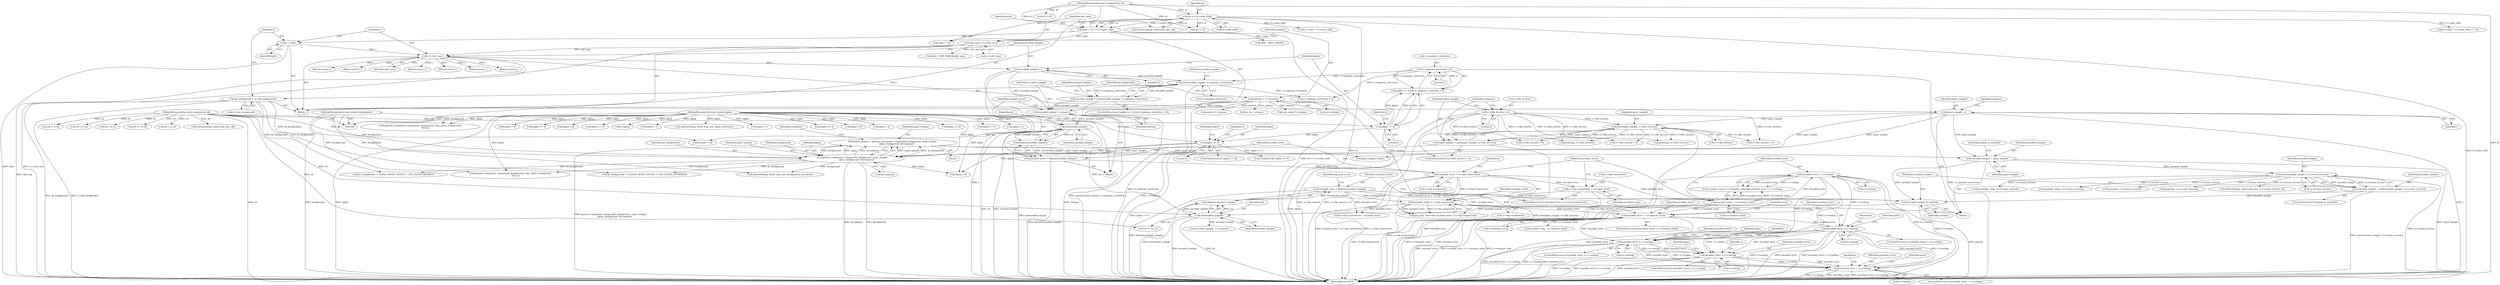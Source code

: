 digraph "0_Android_9d4853418ab2f754c2b63e091c29c5529b8b86ca_43@pointer" {
"1000985" [label="(Call,encoded_error < vi->outlog)"];
"1000865" [label="(Call,encoded_error < vi->outlog)"];
"1000424" [label="(Call,encoded_error < vi->maxout_total)"];
"1000400" [label="(Call,encoded_error = fabs(od-encoded_sample))"];
"1000402" [label="(Call,fabs(od-encoded_sample))"];
"1000403" [label="(Call,od-encoded_sample)"];
"1000164" [label="(MethodParameterIn,const unsigned int od)"];
"1000230" [label="(Call,od-encoded_sample)"];
"1000224" [label="(Call,encoded_sample *= outmax)"];
"1000183" [label="(Call,outmax = vi->outmax)"];
"1000217" [label="(Call,encoded_sample = pow(encoded_sample, vi->gamma_correction))"];
"1000219" [label="(Call,pow(encoded_sample, vi->gamma_correction))"];
"1000203" [label="(Call,encoded_sample = i)"];
"1000198" [label="(Call,i /= sbit_max)"];
"1000177" [label="(Call,sbit_max = vi->sbit_max)"];
"1000195" [label="(Call,i = isbit)"];
"1000169" [label="(Call,isbit = id >> vi->isbit_shift)"];
"1000171" [label="(Call,id >> vi->isbit_shift)"];
"1000163" [label="(MethodParameterIn,const unsigned int id)"];
"1000212" [label="(Call,vi->gamma_correction > 0)"];
"1000397" [label="(Call,encoded_sample *= outmax)"];
"1000390" [label="(Call,encoded_sample = pow(encoded_sample, vi->screen_inverse))"];
"1000392" [label="(Call,pow(encoded_sample, vi->screen_inverse))"];
"1000385" [label="(Call,encoded_sample = input_sample)"];
"1000308" [label="(Call,input_sample = gamma_component_compose(do_background, input_sample,\n            alpha, background, &tcompose))"];
"1000310" [label="(Call,gamma_component_compose(do_background, input_sample,\n            alpha, background, &tcompose))"];
"1000189" [label="(Call,do_background = vi->do_background)"];
"1000298" [label="(Call,input_sample = pow(input_sample, vi->file_inverse))"];
"1000300" [label="(Call,pow(input_sample, vi->file_inverse))"];
"1000264" [label="(Call,input_sample = i)"];
"1000293" [label="(Call,vi->file_inverse > 0)"];
"1000287" [label="(Call,alpha >= 0)"];
"1000209" [label="(Call,alpha >= 0)"];
"1000165" [label="(MethodParameterIn,const double alpha)"];
"1000166" [label="(MethodParameterIn,const double background)"];
"1000409" [label="(Call,encoded_error > vi->dp->maxerrout)"];
"1000234" [label="(Call,encoded_error > vi->dp->maxerrout)"];
"1000227" [label="(Call,encoded_error = fabs(od-encoded_sample))"];
"1000229" [label="(Call,fabs(od-encoded_sample))"];
"1000241" [label="(Call,vi->dp->maxerrout = encoded_error)"];
"1000250" [label="(Call,encoded_error < vi->maxout_total)"];
"1000431" [label="(Call,encoded_error < vi->outlog)"];
"1000255" [label="(Call,encoded_error < vi->outlog)"];
"1000657" [label="(Call,encoded_error < vi->outlog)"];
"1000423" [label="(ControlStructure,if (encoded_error < vi->maxout_total))"];
"1000219" [label="(Call,pow(encoded_sample, vi->gamma_correction))"];
"1000357" [label="(Call,do_background == ALPHA_MODE_OFFSET + PNG_ALPHA_OPTIMIZED)"];
"1000163" [label="(MethodParameterIn,const unsigned int id)"];
"1001363" [label="(Call,safecatd(msg, sizeof msg, pos, vi->screen_inverse, 2))"];
"1000191" [label="(Call,vi->do_background)"];
"1001112" [label="(Call,isbit != id)"];
"1000249" [label="(Call,encoded_error < vi->maxout_total && encoded_error < vi->outlog)"];
"1000393" [label="(Identifier,encoded_sample)"];
"1000392" [label="(Call,pow(encoded_sample, vi->screen_inverse))"];
"1000257" [label="(Call,vi->outlog)"];
"1000250" [label="(Call,encoded_error < vi->maxout_total)"];
"1000213" [label="(Call,vi->gamma_correction)"];
"1000199" [label="(Identifier,i)"];
"1000232" [label="(Identifier,encoded_sample)"];
"1000266" [label="(Identifier,i)"];
"1001591" [label="(Return,return i;)"];
"1000179" [label="(Call,vi->sbit_max)"];
"1000394" [label="(Call,vi->screen_inverse)"];
"1000297" [label="(Literal,0)"];
"1000229" [label="(Call,fabs(od-encoded_sample))"];
"1000656" [label="(ControlStructure,if (encoded_error < vi->outlog))"];
"1000437" [label="(Identifier,i)"];
"1000165" [label="(MethodParameterIn,const double alpha)"];
"1000292" [label="(ControlStructure,if (vi->file_inverse > 0))"];
"1000275" [label="(Identifier,compose)"];
"1000407" [label="(Call,log_max_error && encoded_error > vi->dp->maxerrout)"];
"1000527" [label="(Call,encoded_sample - vi->maxout)"];
"1000196" [label="(Identifier,i)"];
"1000391" [label="(Identifier,encoded_sample)"];
"1000439" [label="(Identifier,pass)"];
"1000390" [label="(Call,encoded_sample = pow(encoded_sample, vi->screen_inverse))"];
"1000398" [label="(Identifier,encoded_sample)"];
"1000873" [label="(Identifier,pass)"];
"1000230" [label="(Call,od-encoded_sample)"];
"1000312" [label="(Identifier,input_sample)"];
"1000410" [label="(Identifier,encoded_error)"];
"1001191" [label="(Call,vi->file_inverse > 0)"];
"1000426" [label="(Call,vi->maxout_total)"];
"1000614" [label="(Call,pow(high_value, vi->screen_inverse))"];
"1000172" [label="(Identifier,id)"];
"1000666" [label="(Identifier,pass)"];
"1001235" [label="(Call,safecatd(msg, sizeof msg, pos, alpha, precision))"];
"1000652" [label="(Call,od <= es_hi)"];
"1001047" [label="(Call,alpha < 1)"];
"1000860" [label="(Call,od > is_hi)"];
"1000663" [label="(Identifier,i)"];
"1000183" [label="(Call,outmax = vi->outmax)"];
"1000212" [label="(Call,vi->gamma_correction > 0)"];
"1000436" [label="(Return,return i;)"];
"1000228" [label="(Identifier,encoded_error)"];
"1000306" [label="(Identifier,tcompose)"];
"1000657" [label="(Call,encoded_error < vi->outlog)"];
"1000293" [label="(Call,vi->file_inverse > 0)"];
"1000185" [label="(Call,vi->outmax)"];
"1000166" [label="(MethodParameterIn,const double background)"];
"1000595" [label="(Call,es_hi < outmax)"];
"1000300" [label="(Call,pow(input_sample, vi->file_inverse))"];
"1000430" [label="(ControlStructure,if (encoded_error < vi->outlog))"];
"1000991" [label="(Identifier,i)"];
"1000867" [label="(Call,vi->outlog)"];
"1000736" [label="(Call,gamma_component_compose(do_background, tmp, alpha, background,\n               NULL))"];
"1000288" [label="(Identifier,alpha)"];
"1000814" [label="(Call,gamma_component_compose(do_background, tmp, alpha, background,\n               NULL))"];
"1000649" [label="(Call,od >= es_lo)"];
"1000895" [label="(Call,vi->sbit + vi->isbit_shift)"];
"1000294" [label="(Call,vi->file_inverse)"];
"1000793" [label="(Call,alpha >= 0)"];
"1000177" [label="(Call,sbit_max = vi->sbit_max)"];
"1000865" [label="(Call,encoded_error < vi->outlog)"];
"1000719" [label="(Call,vi->file_inverse > 0)"];
"1000986" [label="(Identifier,encoded_error)"];
"1000286" [label="(ControlStructure,if (alpha >= 0))"];
"1000203" [label="(Call,encoded_sample = i)"];
"1000211" [label="(Literal,0)"];
"1000170" [label="(Identifier,isbit)"];
"1000881" [label="(Call,alpha < 0)"];
"1000236" [label="(Call,vi->dp->maxerrout)"];
"1000309" [label="(Identifier,input_sample)"];
"1000367" [label="(Call,alpha > 0)"];
"1000299" [label="(Identifier,input_sample)"];
"1000167" [label="(Block,)"];
"1000205" [label="(Identifier,i)"];
"1000290" [label="(Block,)"];
"1000318" [label="(Identifier,tcompose)"];
"1000323" [label="(Identifier,output)"];
"1000260" [label="(Return,return i;)"];
"1000432" [label="(Identifier,encoded_error)"];
"1000164" [label="(MethodParameterIn,const unsigned int od)"];
"1000184" [label="(Identifier,outmax)"];
"1000190" [label="(Identifier,do_background)"];
"1000385" [label="(Call,encoded_sample = input_sample)"];
"1000411" [label="(Call,vi->dp->maxerrout)"];
"1000715" [label="(Call,alpha >= 0)"];
"1000399" [label="(Identifier,outmax)"];
"1000233" [label="(ControlStructure,if (encoded_error > vi->dp->maxerrout))"];
"1000313" [label="(Identifier,alpha)"];
"1000287" [label="(Call,alpha >= 0)"];
"1000797" [label="(Call,vi->file_inverse > 0)"];
"1000221" [label="(Call,vi->gamma_correction)"];
"1000207" [label="(ControlStructure,if (alpha >= 0 && vi->gamma_correction > 0))"];
"1000235" [label="(Identifier,encoded_error)"];
"1000244" [label="(Identifier,vi)"];
"1000298" [label="(Call,input_sample = pow(input_sample, vi->file_inverse))"];
"1000231" [label="(Identifier,od)"];
"1000662" [label="(Return,return i;)"];
"1000387" [label="(Identifier,input_sample)"];
"1000251" [label="(Identifier,encoded_error)"];
"1000217" [label="(Call,encoded_sample = pow(encoded_sample, vi->gamma_correction))"];
"1000762" [label="(Call,outmax * tmp - vi->maxout_total)"];
"1000403" [label="(Call,od-encoded_sample)"];
"1000224" [label="(Call,encoded_sample *= outmax)"];
"1000401" [label="(Identifier,encoded_error)"];
"1000295" [label="(Identifier,vi)"];
"1000302" [label="(Call,vi->file_inverse)"];
"1001065" [label="(Call,alpha != 0)"];
"1000225" [label="(Identifier,encoded_sample)"];
"1000311" [label="(Identifier,do_background)"];
"1001060" [label="(Call,alpha < 1)"];
"1000424" [label="(Call,encoded_error < vi->maxout_total)"];
"1000201" [label="(Block,)"];
"1000315" [label="(Call,&tcompose)"];
"1001296" [label="(Call,alpha < 0)"];
"1001593" [label="(MethodReturn,RET)"];
"1001266" [label="(Call,safecatd(msg, sizeof msg, pos, background, precision))"];
"1000169" [label="(Call,isbit = id >> vi->isbit_shift)"];
"1000189" [label="(Call,do_background = vi->do_background)"];
"1000247" [label="(Identifier,encoded_error)"];
"1001044" [label="(Call,alpha >= 0)"];
"1000558" [label="(Call,low_value *= outmax)"];
"1000209" [label="(Call,alpha >= 0)"];
"1000256" [label="(Identifier,encoded_error)"];
"1000553" [label="(Call,pow(low_value, vi->screen_inverse))"];
"1000200" [label="(Identifier,sbit_max)"];
"1000314" [label="(Identifier,background)"];
"1000264" [label="(Call,input_sample = i)"];
"1000322" [label="(Call,output = od)"];
"1000729" [label="(Call,pow(tmp, vi->file_inverse))"];
"1001532" [label="(Call,safecatn(msg, sizeof msg, pos, od))"];
"1000310" [label="(Call,gamma_component_compose(do_background, input_sample,\n            alpha, background, &tcompose))"];
"1001057" [label="(Call,alpha > 0)"];
"1000807" [label="(Call,pow(tmp, vi->file_inverse))"];
"1000195" [label="(Call,i = isbit)"];
"1000871" [label="(Identifier,i)"];
"1000987" [label="(Call,vi->outlog)"];
"1000866" [label="(Identifier,encoded_error)"];
"1000220" [label="(Identifier,encoded_sample)"];
"1000700" [label="(Call,(isbit - SBIT_ERROR)/sbit_max)"];
"1000218" [label="(Identifier,encoded_sample)"];
"1000325" [label="(Call,output /= outmax)"];
"1000431" [label="(Call,encoded_error < vi->outlog)"];
"1000977" [label="(Call,od < is_lo)"];
"1000409" [label="(Call,encoded_error > vi->dp->maxerrout)"];
"1000234" [label="(Call,encoded_error > vi->dp->maxerrout)"];
"1000388" [label="(ControlStructure,if (output_is_encoded))"];
"1000832" [label="(Call,pow(tmp, vi->screen_inverse))"];
"1000864" [label="(ControlStructure,if (encoded_error < vi->outlog))"];
"1000198" [label="(Call,i /= sbit_max)"];
"1000397" [label="(Call,encoded_sample *= outmax)"];
"1000197" [label="(Identifier,isbit)"];
"1000386" [label="(Identifier,encoded_sample)"];
"1000980" [label="(Call,od > is_hi)"];
"1000265" [label="(Identifier,input_sample)"];
"1000894" [label="(Call,vi->sbit + vi->isbit_shift == 16)"];
"1000984" [label="(ControlStructure,if (encoded_error < vi->outlog))"];
"1001394" [label="(Call,alpha >= 0)"];
"1000433" [label="(Call,vi->outlog)"];
"1000870" [label="(Return,return i;)"];
"1000425" [label="(Identifier,encoded_error)"];
"1001098" [label="(Call,safecatn(msg, sizeof msg, pos, id))"];
"1000416" [label="(Call,vi->dp->maxerrout = encoded_error)"];
"1000204" [label="(Identifier,encoded_sample)"];
"1000754" [label="(Call,pow(tmp, vi->screen_inverse))"];
"1000214" [label="(Identifier,vi)"];
"1000216" [label="(Literal,0)"];
"1000402" [label="(Call,fabs(od-encoded_sample))"];
"1000990" [label="(Return,return i;)"];
"1000444" [label="(Call,input_sample-output)"];
"1001414" [label="(Call,vi->gamma_correction > 0)"];
"1000701" [label="(Call,isbit - SBIT_ERROR)"];
"1000908" [label="(Call,id >> 8)"];
"1000242" [label="(Call,vi->dp->maxerrout)"];
"1000857" [label="(Call,od < is_lo)"];
"1000262" [label="(Block,)"];
"1000210" [label="(Identifier,alpha)"];
"1001391" [label="(Call,!compose && alpha >= 0)"];
"1000389" [label="(Identifier,output_is_encoded)"];
"1000943" [label="(Call,id >> 8)"];
"1000289" [label="(Literal,0)"];
"1000404" [label="(Identifier,od)"];
"1000178" [label="(Identifier,sbit_max)"];
"1000341" [label="(Call,do_background != ALPHA_MODE_OFFSET + PNG_ALPHA_BROKEN)"];
"1000658" [label="(Identifier,encoded_error)"];
"1000173" [label="(Call,vi->isbit_shift)"];
"1000301" [label="(Identifier,input_sample)"];
"1000241" [label="(Call,vi->dp->maxerrout = encoded_error)"];
"1000208" [label="(Call,alpha >= 0 && vi->gamma_correction > 0)"];
"1000400" [label="(Call,encoded_error = fabs(od-encoded_sample))"];
"1000408" [label="(Identifier,log_max_error)"];
"1000985" [label="(Call,encoded_error < vi->outlog)"];
"1000442" [label="(Identifier,error)"];
"1000308" [label="(Call,input_sample = gamma_component_compose(do_background, input_sample,\n            alpha, background, &tcompose))"];
"1001288" [label="(Call,1-alpha)"];
"1000227" [label="(Call,encoded_error = fabs(od-encoded_sample))"];
"1000252" [label="(Call,vi->maxout_total)"];
"1000336" [label="(Call,alpha < 0)"];
"1000993" [label="(Identifier,pass)"];
"1000226" [label="(Identifier,outmax)"];
"1000171" [label="(Call,id >> vi->isbit_shift)"];
"1000362" [label="(Call,alpha < 1)"];
"1000659" [label="(Call,vi->outlog)"];
"1000255" [label="(Call,encoded_error < vi->outlog)"];
"1000405" [label="(Identifier,encoded_sample)"];
"1000985" -> "1000984"  [label="AST: "];
"1000985" -> "1000987"  [label="CFG: "];
"1000986" -> "1000985"  [label="AST: "];
"1000987" -> "1000985"  [label="AST: "];
"1000991" -> "1000985"  [label="CFG: "];
"1000993" -> "1000985"  [label="CFG: "];
"1000985" -> "1001593"  [label="DDG: vi->outlog"];
"1000985" -> "1001593"  [label="DDG: encoded_error"];
"1000985" -> "1001593"  [label="DDG: encoded_error < vi->outlog"];
"1000865" -> "1000985"  [label="DDG: encoded_error"];
"1000865" -> "1000985"  [label="DDG: vi->outlog"];
"1000424" -> "1000985"  [label="DDG: encoded_error"];
"1000431" -> "1000985"  [label="DDG: encoded_error"];
"1000431" -> "1000985"  [label="DDG: vi->outlog"];
"1000657" -> "1000985"  [label="DDG: encoded_error"];
"1000657" -> "1000985"  [label="DDG: vi->outlog"];
"1000255" -> "1000985"  [label="DDG: vi->outlog"];
"1000865" -> "1000864"  [label="AST: "];
"1000865" -> "1000867"  [label="CFG: "];
"1000866" -> "1000865"  [label="AST: "];
"1000867" -> "1000865"  [label="AST: "];
"1000871" -> "1000865"  [label="CFG: "];
"1000873" -> "1000865"  [label="CFG: "];
"1000865" -> "1001593"  [label="DDG: encoded_error"];
"1000865" -> "1001593"  [label="DDG: vi->outlog"];
"1000865" -> "1001593"  [label="DDG: encoded_error < vi->outlog"];
"1000424" -> "1000865"  [label="DDG: encoded_error"];
"1000431" -> "1000865"  [label="DDG: encoded_error"];
"1000431" -> "1000865"  [label="DDG: vi->outlog"];
"1000657" -> "1000865"  [label="DDG: encoded_error"];
"1000657" -> "1000865"  [label="DDG: vi->outlog"];
"1000255" -> "1000865"  [label="DDG: vi->outlog"];
"1000424" -> "1000423"  [label="AST: "];
"1000424" -> "1000426"  [label="CFG: "];
"1000425" -> "1000424"  [label="AST: "];
"1000426" -> "1000424"  [label="AST: "];
"1000432" -> "1000424"  [label="CFG: "];
"1000442" -> "1000424"  [label="CFG: "];
"1000424" -> "1001593"  [label="DDG: vi->maxout_total"];
"1000424" -> "1001593"  [label="DDG: encoded_error"];
"1000424" -> "1001593"  [label="DDG: encoded_error < vi->maxout_total"];
"1000400" -> "1000424"  [label="DDG: encoded_error"];
"1000409" -> "1000424"  [label="DDG: encoded_error"];
"1000250" -> "1000424"  [label="DDG: vi->maxout_total"];
"1000424" -> "1000431"  [label="DDG: encoded_error"];
"1000424" -> "1000657"  [label="DDG: encoded_error"];
"1000424" -> "1000762"  [label="DDG: vi->maxout_total"];
"1000400" -> "1000262"  [label="AST: "];
"1000400" -> "1000402"  [label="CFG: "];
"1000401" -> "1000400"  [label="AST: "];
"1000402" -> "1000400"  [label="AST: "];
"1000408" -> "1000400"  [label="CFG: "];
"1000400" -> "1001593"  [label="DDG: fabs(od-encoded_sample)"];
"1000402" -> "1000400"  [label="DDG: od-encoded_sample"];
"1000400" -> "1000409"  [label="DDG: encoded_error"];
"1000400" -> "1000416"  [label="DDG: encoded_error"];
"1000402" -> "1000403"  [label="CFG: "];
"1000403" -> "1000402"  [label="AST: "];
"1000402" -> "1001593"  [label="DDG: od-encoded_sample"];
"1000403" -> "1000402"  [label="DDG: od"];
"1000403" -> "1000402"  [label="DDG: encoded_sample"];
"1000403" -> "1000405"  [label="CFG: "];
"1000404" -> "1000403"  [label="AST: "];
"1000405" -> "1000403"  [label="AST: "];
"1000403" -> "1001593"  [label="DDG: encoded_sample"];
"1000403" -> "1001593"  [label="DDG: od"];
"1000164" -> "1000403"  [label="DDG: od"];
"1000230" -> "1000403"  [label="DDG: od"];
"1000397" -> "1000403"  [label="DDG: encoded_sample"];
"1000403" -> "1000527"  [label="DDG: encoded_sample"];
"1000403" -> "1000649"  [label="DDG: od"];
"1000164" -> "1000160"  [label="AST: "];
"1000164" -> "1001593"  [label="DDG: od"];
"1000164" -> "1000230"  [label="DDG: od"];
"1000164" -> "1000322"  [label="DDG: od"];
"1000164" -> "1000649"  [label="DDG: od"];
"1000164" -> "1000652"  [label="DDG: od"];
"1000164" -> "1000857"  [label="DDG: od"];
"1000164" -> "1000860"  [label="DDG: od"];
"1000164" -> "1000977"  [label="DDG: od"];
"1000164" -> "1000980"  [label="DDG: od"];
"1000164" -> "1001532"  [label="DDG: od"];
"1000230" -> "1000229"  [label="AST: "];
"1000230" -> "1000232"  [label="CFG: "];
"1000231" -> "1000230"  [label="AST: "];
"1000232" -> "1000230"  [label="AST: "];
"1000229" -> "1000230"  [label="CFG: "];
"1000230" -> "1001593"  [label="DDG: od"];
"1000230" -> "1001593"  [label="DDG: encoded_sample"];
"1000230" -> "1000229"  [label="DDG: od"];
"1000230" -> "1000229"  [label="DDG: encoded_sample"];
"1000224" -> "1000230"  [label="DDG: encoded_sample"];
"1000230" -> "1000322"  [label="DDG: od"];
"1000224" -> "1000201"  [label="AST: "];
"1000224" -> "1000226"  [label="CFG: "];
"1000225" -> "1000224"  [label="AST: "];
"1000226" -> "1000224"  [label="AST: "];
"1000228" -> "1000224"  [label="CFG: "];
"1000224" -> "1001593"  [label="DDG: outmax"];
"1000183" -> "1000224"  [label="DDG: outmax"];
"1000217" -> "1000224"  [label="DDG: encoded_sample"];
"1000203" -> "1000224"  [label="DDG: encoded_sample"];
"1000183" -> "1000167"  [label="AST: "];
"1000183" -> "1000185"  [label="CFG: "];
"1000184" -> "1000183"  [label="AST: "];
"1000185" -> "1000183"  [label="AST: "];
"1000190" -> "1000183"  [label="CFG: "];
"1000183" -> "1001593"  [label="DDG: vi->outmax"];
"1000183" -> "1000325"  [label="DDG: outmax"];
"1000183" -> "1000397"  [label="DDG: outmax"];
"1000183" -> "1000558"  [label="DDG: outmax"];
"1000183" -> "1000595"  [label="DDG: outmax"];
"1000217" -> "1000207"  [label="AST: "];
"1000217" -> "1000219"  [label="CFG: "];
"1000218" -> "1000217"  [label="AST: "];
"1000219" -> "1000217"  [label="AST: "];
"1000225" -> "1000217"  [label="CFG: "];
"1000217" -> "1001593"  [label="DDG: pow(encoded_sample, vi->gamma_correction)"];
"1000219" -> "1000217"  [label="DDG: encoded_sample"];
"1000219" -> "1000217"  [label="DDG: vi->gamma_correction"];
"1000219" -> "1000221"  [label="CFG: "];
"1000220" -> "1000219"  [label="AST: "];
"1000221" -> "1000219"  [label="AST: "];
"1000219" -> "1001593"  [label="DDG: vi->gamma_correction"];
"1000203" -> "1000219"  [label="DDG: encoded_sample"];
"1000212" -> "1000219"  [label="DDG: vi->gamma_correction"];
"1000219" -> "1001414"  [label="DDG: vi->gamma_correction"];
"1000203" -> "1000201"  [label="AST: "];
"1000203" -> "1000205"  [label="CFG: "];
"1000204" -> "1000203"  [label="AST: "];
"1000205" -> "1000203"  [label="AST: "];
"1000210" -> "1000203"  [label="CFG: "];
"1000203" -> "1001593"  [label="DDG: i"];
"1000198" -> "1000203"  [label="DDG: i"];
"1000198" -> "1000167"  [label="AST: "];
"1000198" -> "1000200"  [label="CFG: "];
"1000199" -> "1000198"  [label="AST: "];
"1000200" -> "1000198"  [label="AST: "];
"1000204" -> "1000198"  [label="CFG: "];
"1000198" -> "1001593"  [label="DDG: sbit_max"];
"1000177" -> "1000198"  [label="DDG: sbit_max"];
"1000195" -> "1000198"  [label="DDG: i"];
"1000198" -> "1000260"  [label="DDG: i"];
"1000198" -> "1000264"  [label="DDG: i"];
"1000198" -> "1000436"  [label="DDG: i"];
"1000198" -> "1000662"  [label="DDG: i"];
"1000198" -> "1000870"  [label="DDG: i"];
"1000198" -> "1000990"  [label="DDG: i"];
"1000198" -> "1001591"  [label="DDG: i"];
"1000177" -> "1000167"  [label="AST: "];
"1000177" -> "1000179"  [label="CFG: "];
"1000178" -> "1000177"  [label="AST: "];
"1000179" -> "1000177"  [label="AST: "];
"1000184" -> "1000177"  [label="CFG: "];
"1000177" -> "1001593"  [label="DDG: vi->sbit_max"];
"1000177" -> "1000700"  [label="DDG: sbit_max"];
"1000195" -> "1000167"  [label="AST: "];
"1000195" -> "1000197"  [label="CFG: "];
"1000196" -> "1000195"  [label="AST: "];
"1000197" -> "1000195"  [label="AST: "];
"1000199" -> "1000195"  [label="CFG: "];
"1000195" -> "1001593"  [label="DDG: isbit"];
"1000169" -> "1000195"  [label="DDG: isbit"];
"1000169" -> "1000167"  [label="AST: "];
"1000169" -> "1000171"  [label="CFG: "];
"1000170" -> "1000169"  [label="AST: "];
"1000171" -> "1000169"  [label="AST: "];
"1000178" -> "1000169"  [label="CFG: "];
"1000169" -> "1001593"  [label="DDG: id >> vi->isbit_shift"];
"1000171" -> "1000169"  [label="DDG: id"];
"1000171" -> "1000169"  [label="DDG: vi->isbit_shift"];
"1000169" -> "1000701"  [label="DDG: isbit"];
"1000169" -> "1001112"  [label="DDG: isbit"];
"1000171" -> "1000173"  [label="CFG: "];
"1000172" -> "1000171"  [label="AST: "];
"1000173" -> "1000171"  [label="AST: "];
"1000171" -> "1001593"  [label="DDG: id"];
"1000171" -> "1001593"  [label="DDG: vi->isbit_shift"];
"1000163" -> "1000171"  [label="DDG: id"];
"1000171" -> "1000894"  [label="DDG: vi->isbit_shift"];
"1000171" -> "1000895"  [label="DDG: vi->isbit_shift"];
"1000171" -> "1000908"  [label="DDG: id"];
"1000171" -> "1001098"  [label="DDG: id"];
"1000163" -> "1000160"  [label="AST: "];
"1000163" -> "1001593"  [label="DDG: id"];
"1000163" -> "1000908"  [label="DDG: id"];
"1000163" -> "1000943"  [label="DDG: id"];
"1000163" -> "1001098"  [label="DDG: id"];
"1000163" -> "1001112"  [label="DDG: id"];
"1000212" -> "1000208"  [label="AST: "];
"1000212" -> "1000216"  [label="CFG: "];
"1000213" -> "1000212"  [label="AST: "];
"1000216" -> "1000212"  [label="AST: "];
"1000208" -> "1000212"  [label="CFG: "];
"1000212" -> "1001593"  [label="DDG: vi->gamma_correction"];
"1000212" -> "1000208"  [label="DDG: vi->gamma_correction"];
"1000212" -> "1000208"  [label="DDG: 0"];
"1000212" -> "1001414"  [label="DDG: vi->gamma_correction"];
"1000397" -> "1000262"  [label="AST: "];
"1000397" -> "1000399"  [label="CFG: "];
"1000398" -> "1000397"  [label="AST: "];
"1000399" -> "1000397"  [label="AST: "];
"1000401" -> "1000397"  [label="CFG: "];
"1000397" -> "1001593"  [label="DDG: outmax"];
"1000390" -> "1000397"  [label="DDG: encoded_sample"];
"1000385" -> "1000397"  [label="DDG: encoded_sample"];
"1000390" -> "1000388"  [label="AST: "];
"1000390" -> "1000392"  [label="CFG: "];
"1000391" -> "1000390"  [label="AST: "];
"1000392" -> "1000390"  [label="AST: "];
"1000398" -> "1000390"  [label="CFG: "];
"1000390" -> "1001593"  [label="DDG: pow(encoded_sample, vi->screen_inverse)"];
"1000392" -> "1000390"  [label="DDG: encoded_sample"];
"1000392" -> "1000390"  [label="DDG: vi->screen_inverse"];
"1000392" -> "1000394"  [label="CFG: "];
"1000393" -> "1000392"  [label="AST: "];
"1000394" -> "1000392"  [label="AST: "];
"1000392" -> "1001593"  [label="DDG: vi->screen_inverse"];
"1000385" -> "1000392"  [label="DDG: encoded_sample"];
"1000392" -> "1000553"  [label="DDG: vi->screen_inverse"];
"1000392" -> "1000614"  [label="DDG: vi->screen_inverse"];
"1000392" -> "1000754"  [label="DDG: vi->screen_inverse"];
"1000392" -> "1000832"  [label="DDG: vi->screen_inverse"];
"1000392" -> "1001363"  [label="DDG: vi->screen_inverse"];
"1000385" -> "1000262"  [label="AST: "];
"1000385" -> "1000387"  [label="CFG: "];
"1000386" -> "1000385"  [label="AST: "];
"1000387" -> "1000385"  [label="AST: "];
"1000389" -> "1000385"  [label="CFG: "];
"1000385" -> "1001593"  [label="DDG: input_sample"];
"1000308" -> "1000385"  [label="DDG: input_sample"];
"1000264" -> "1000385"  [label="DDG: input_sample"];
"1000308" -> "1000290"  [label="AST: "];
"1000308" -> "1000310"  [label="CFG: "];
"1000309" -> "1000308"  [label="AST: "];
"1000310" -> "1000308"  [label="AST: "];
"1000318" -> "1000308"  [label="CFG: "];
"1000308" -> "1001593"  [label="DDG: gamma_component_compose(do_background, input_sample,\n            alpha, background, &tcompose)"];
"1000310" -> "1000308"  [label="DDG: input_sample"];
"1000310" -> "1000308"  [label="DDG: do_background"];
"1000310" -> "1000308"  [label="DDG: background"];
"1000310" -> "1000308"  [label="DDG: alpha"];
"1000310" -> "1000308"  [label="DDG: &tcompose"];
"1000308" -> "1000444"  [label="DDG: input_sample"];
"1000310" -> "1000315"  [label="CFG: "];
"1000311" -> "1000310"  [label="AST: "];
"1000312" -> "1000310"  [label="AST: "];
"1000313" -> "1000310"  [label="AST: "];
"1000314" -> "1000310"  [label="AST: "];
"1000315" -> "1000310"  [label="AST: "];
"1000310" -> "1001593"  [label="DDG: &tcompose"];
"1000310" -> "1001593"  [label="DDG: background"];
"1000189" -> "1000310"  [label="DDG: do_background"];
"1000298" -> "1000310"  [label="DDG: input_sample"];
"1000264" -> "1000310"  [label="DDG: input_sample"];
"1000287" -> "1000310"  [label="DDG: alpha"];
"1000165" -> "1000310"  [label="DDG: alpha"];
"1000166" -> "1000310"  [label="DDG: background"];
"1000310" -> "1000336"  [label="DDG: alpha"];
"1000310" -> "1000341"  [label="DDG: do_background"];
"1000310" -> "1000357"  [label="DDG: do_background"];
"1000310" -> "1000736"  [label="DDG: background"];
"1000310" -> "1001266"  [label="DDG: background"];
"1000189" -> "1000167"  [label="AST: "];
"1000189" -> "1000191"  [label="CFG: "];
"1000190" -> "1000189"  [label="AST: "];
"1000191" -> "1000189"  [label="AST: "];
"1000196" -> "1000189"  [label="CFG: "];
"1000189" -> "1001593"  [label="DDG: do_background"];
"1000189" -> "1001593"  [label="DDG: vi->do_background"];
"1000189" -> "1000341"  [label="DDG: do_background"];
"1000189" -> "1000357"  [label="DDG: do_background"];
"1000298" -> "1000292"  [label="AST: "];
"1000298" -> "1000300"  [label="CFG: "];
"1000299" -> "1000298"  [label="AST: "];
"1000300" -> "1000298"  [label="AST: "];
"1000306" -> "1000298"  [label="CFG: "];
"1000298" -> "1001593"  [label="DDG: pow(input_sample, vi->file_inverse)"];
"1000300" -> "1000298"  [label="DDG: input_sample"];
"1000300" -> "1000298"  [label="DDG: vi->file_inverse"];
"1000300" -> "1000302"  [label="CFG: "];
"1000301" -> "1000300"  [label="AST: "];
"1000302" -> "1000300"  [label="AST: "];
"1000300" -> "1001593"  [label="DDG: vi->file_inverse"];
"1000264" -> "1000300"  [label="DDG: input_sample"];
"1000293" -> "1000300"  [label="DDG: vi->file_inverse"];
"1000300" -> "1000719"  [label="DDG: vi->file_inverse"];
"1000300" -> "1000729"  [label="DDG: vi->file_inverse"];
"1000300" -> "1000797"  [label="DDG: vi->file_inverse"];
"1000300" -> "1000807"  [label="DDG: vi->file_inverse"];
"1000300" -> "1001191"  [label="DDG: vi->file_inverse"];
"1000264" -> "1000262"  [label="AST: "];
"1000264" -> "1000266"  [label="CFG: "];
"1000265" -> "1000264"  [label="AST: "];
"1000266" -> "1000264"  [label="AST: "];
"1000275" -> "1000264"  [label="CFG: "];
"1000264" -> "1001593"  [label="DDG: i"];
"1000264" -> "1000444"  [label="DDG: input_sample"];
"1000293" -> "1000292"  [label="AST: "];
"1000293" -> "1000297"  [label="CFG: "];
"1000294" -> "1000293"  [label="AST: "];
"1000297" -> "1000293"  [label="AST: "];
"1000299" -> "1000293"  [label="CFG: "];
"1000306" -> "1000293"  [label="CFG: "];
"1000293" -> "1001593"  [label="DDG: vi->file_inverse"];
"1000293" -> "1001593"  [label="DDG: vi->file_inverse > 0"];
"1000293" -> "1000719"  [label="DDG: vi->file_inverse"];
"1000293" -> "1000729"  [label="DDG: vi->file_inverse"];
"1000293" -> "1000797"  [label="DDG: vi->file_inverse"];
"1000293" -> "1000807"  [label="DDG: vi->file_inverse"];
"1000293" -> "1001191"  [label="DDG: vi->file_inverse"];
"1000287" -> "1000286"  [label="AST: "];
"1000287" -> "1000289"  [label="CFG: "];
"1000288" -> "1000287"  [label="AST: "];
"1000289" -> "1000287"  [label="AST: "];
"1000295" -> "1000287"  [label="CFG: "];
"1000323" -> "1000287"  [label="CFG: "];
"1000287" -> "1001593"  [label="DDG: alpha >= 0"];
"1000209" -> "1000287"  [label="DDG: alpha"];
"1000165" -> "1000287"  [label="DDG: alpha"];
"1000287" -> "1000336"  [label="DDG: alpha"];
"1000287" -> "1001391"  [label="DDG: alpha >= 0"];
"1000209" -> "1000208"  [label="AST: "];
"1000209" -> "1000211"  [label="CFG: "];
"1000210" -> "1000209"  [label="AST: "];
"1000211" -> "1000209"  [label="AST: "];
"1000214" -> "1000209"  [label="CFG: "];
"1000208" -> "1000209"  [label="CFG: "];
"1000209" -> "1001593"  [label="DDG: alpha"];
"1000209" -> "1000208"  [label="DDG: alpha"];
"1000209" -> "1000208"  [label="DDG: 0"];
"1000165" -> "1000209"  [label="DDG: alpha"];
"1000165" -> "1000160"  [label="AST: "];
"1000165" -> "1001593"  [label="DDG: alpha"];
"1000165" -> "1000336"  [label="DDG: alpha"];
"1000165" -> "1000362"  [label="DDG: alpha"];
"1000165" -> "1000367"  [label="DDG: alpha"];
"1000165" -> "1000715"  [label="DDG: alpha"];
"1000165" -> "1000736"  [label="DDG: alpha"];
"1000165" -> "1000793"  [label="DDG: alpha"];
"1000165" -> "1000814"  [label="DDG: alpha"];
"1000165" -> "1000881"  [label="DDG: alpha"];
"1000165" -> "1001044"  [label="DDG: alpha"];
"1000165" -> "1001047"  [label="DDG: alpha"];
"1000165" -> "1001057"  [label="DDG: alpha"];
"1000165" -> "1001060"  [label="DDG: alpha"];
"1000165" -> "1001065"  [label="DDG: alpha"];
"1000165" -> "1001235"  [label="DDG: alpha"];
"1000165" -> "1001288"  [label="DDG: alpha"];
"1000165" -> "1001296"  [label="DDG: alpha"];
"1000165" -> "1001394"  [label="DDG: alpha"];
"1000166" -> "1000160"  [label="AST: "];
"1000166" -> "1001593"  [label="DDG: background"];
"1000166" -> "1000736"  [label="DDG: background"];
"1000166" -> "1000814"  [label="DDG: background"];
"1000166" -> "1001266"  [label="DDG: background"];
"1000409" -> "1000407"  [label="AST: "];
"1000409" -> "1000411"  [label="CFG: "];
"1000410" -> "1000409"  [label="AST: "];
"1000411" -> "1000409"  [label="AST: "];
"1000407" -> "1000409"  [label="CFG: "];
"1000409" -> "1001593"  [label="DDG: vi->dp->maxerrout"];
"1000409" -> "1000407"  [label="DDG: encoded_error"];
"1000409" -> "1000407"  [label="DDG: vi->dp->maxerrout"];
"1000234" -> "1000409"  [label="DDG: vi->dp->maxerrout"];
"1000241" -> "1000409"  [label="DDG: vi->dp->maxerrout"];
"1000409" -> "1000416"  [label="DDG: encoded_error"];
"1000234" -> "1000233"  [label="AST: "];
"1000234" -> "1000236"  [label="CFG: "];
"1000235" -> "1000234"  [label="AST: "];
"1000236" -> "1000234"  [label="AST: "];
"1000244" -> "1000234"  [label="CFG: "];
"1000251" -> "1000234"  [label="CFG: "];
"1000234" -> "1001593"  [label="DDG: vi->dp->maxerrout"];
"1000234" -> "1001593"  [label="DDG: encoded_error > vi->dp->maxerrout"];
"1000227" -> "1000234"  [label="DDG: encoded_error"];
"1000234" -> "1000241"  [label="DDG: encoded_error"];
"1000234" -> "1000250"  [label="DDG: encoded_error"];
"1000234" -> "1000407"  [label="DDG: encoded_error > vi->dp->maxerrout"];
"1000227" -> "1000201"  [label="AST: "];
"1000227" -> "1000229"  [label="CFG: "];
"1000228" -> "1000227"  [label="AST: "];
"1000229" -> "1000227"  [label="AST: "];
"1000235" -> "1000227"  [label="CFG: "];
"1000227" -> "1001593"  [label="DDG: fabs(od-encoded_sample)"];
"1000229" -> "1000227"  [label="DDG: od-encoded_sample"];
"1000229" -> "1001593"  [label="DDG: od-encoded_sample"];
"1000241" -> "1000233"  [label="AST: "];
"1000241" -> "1000247"  [label="CFG: "];
"1000242" -> "1000241"  [label="AST: "];
"1000247" -> "1000241"  [label="AST: "];
"1000251" -> "1000241"  [label="CFG: "];
"1000241" -> "1001593"  [label="DDG: vi->dp->maxerrout"];
"1000250" -> "1000249"  [label="AST: "];
"1000250" -> "1000252"  [label="CFG: "];
"1000251" -> "1000250"  [label="AST: "];
"1000252" -> "1000250"  [label="AST: "];
"1000256" -> "1000250"  [label="CFG: "];
"1000249" -> "1000250"  [label="CFG: "];
"1000250" -> "1001593"  [label="DDG: encoded_error"];
"1000250" -> "1001593"  [label="DDG: vi->maxout_total"];
"1000250" -> "1000249"  [label="DDG: encoded_error"];
"1000250" -> "1000249"  [label="DDG: vi->maxout_total"];
"1000250" -> "1000255"  [label="DDG: encoded_error"];
"1000431" -> "1000430"  [label="AST: "];
"1000431" -> "1000433"  [label="CFG: "];
"1000432" -> "1000431"  [label="AST: "];
"1000433" -> "1000431"  [label="AST: "];
"1000437" -> "1000431"  [label="CFG: "];
"1000439" -> "1000431"  [label="CFG: "];
"1000431" -> "1001593"  [label="DDG: encoded_error"];
"1000431" -> "1001593"  [label="DDG: encoded_error < vi->outlog"];
"1000431" -> "1001593"  [label="DDG: vi->outlog"];
"1000255" -> "1000431"  [label="DDG: vi->outlog"];
"1000431" -> "1000657"  [label="DDG: encoded_error"];
"1000431" -> "1000657"  [label="DDG: vi->outlog"];
"1000255" -> "1000249"  [label="AST: "];
"1000255" -> "1000257"  [label="CFG: "];
"1000256" -> "1000255"  [label="AST: "];
"1000257" -> "1000255"  [label="AST: "];
"1000249" -> "1000255"  [label="CFG: "];
"1000255" -> "1001593"  [label="DDG: vi->outlog"];
"1000255" -> "1001593"  [label="DDG: encoded_error"];
"1000255" -> "1000249"  [label="DDG: encoded_error"];
"1000255" -> "1000249"  [label="DDG: vi->outlog"];
"1000255" -> "1000657"  [label="DDG: vi->outlog"];
"1000657" -> "1000656"  [label="AST: "];
"1000657" -> "1000659"  [label="CFG: "];
"1000658" -> "1000657"  [label="AST: "];
"1000659" -> "1000657"  [label="AST: "];
"1000663" -> "1000657"  [label="CFG: "];
"1000666" -> "1000657"  [label="CFG: "];
"1000657" -> "1001593"  [label="DDG: encoded_error"];
"1000657" -> "1001593"  [label="DDG: vi->outlog"];
"1000657" -> "1001593"  [label="DDG: encoded_error < vi->outlog"];
}
